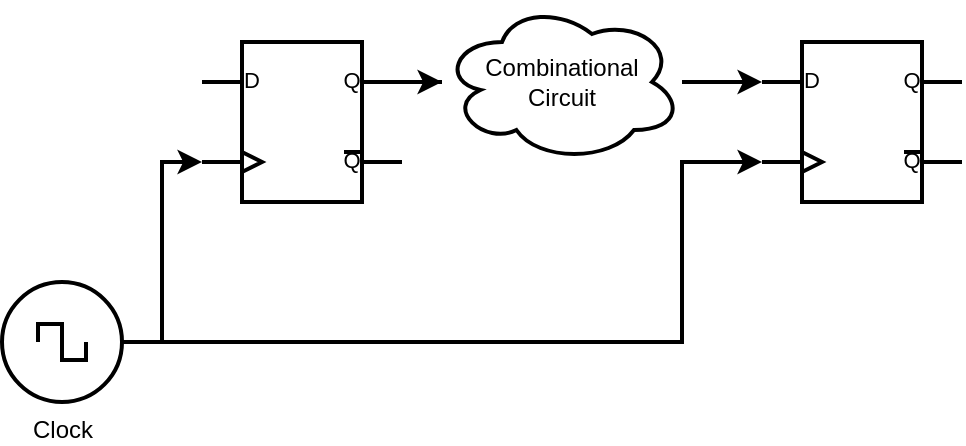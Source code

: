 <mxfile version="24.7.6" pages="5">
  <diagram name="Partial" id="cLeFQxm1tWWvNNDsMqRb">
    <mxGraphModel dx="891" dy="471" grid="1" gridSize="10" guides="1" tooltips="1" connect="1" arrows="1" fold="1" page="1" pageScale="1" pageWidth="1100" pageHeight="850" math="0" shadow="0">
      <root>
        <mxCell id="0" />
        <mxCell id="1" parent="0" />
        <mxCell id="tkEXWcFvvMWYWm1inGUC-4" style="edgeStyle=orthogonalEdgeStyle;rounded=0;orthogonalLoop=1;jettySize=auto;html=1;exitX=1;exitY=0.25;exitDx=0;exitDy=0;exitPerimeter=0;strokeWidth=2;" parent="1" source="tkEXWcFvvMWYWm1inGUC-1" target="tkEXWcFvvMWYWm1inGUC-3" edge="1">
          <mxGeometry relative="1" as="geometry">
            <mxPoint x="300" y="150" as="sourcePoint" />
          </mxGeometry>
        </mxCell>
        <mxCell id="tkEXWcFvvMWYWm1inGUC-1" value="" style="verticalLabelPosition=bottom;shadow=0;dashed=0;align=center;html=1;verticalAlign=top;shape=mxgraph.electrical.logic_gates.d_type_flip-flop;strokeWidth=2;" parent="1" vertex="1">
          <mxGeometry x="230" y="110" width="100" height="80" as="geometry" />
        </mxCell>
        <mxCell id="tkEXWcFvvMWYWm1inGUC-2" value="" style="verticalLabelPosition=bottom;shadow=0;dashed=0;align=center;html=1;verticalAlign=top;shape=mxgraph.electrical.logic_gates.d_type_flip-flop;strokeWidth=2;fontSize=20;" parent="1" vertex="1">
          <mxGeometry x="510" y="110" width="100" height="80" as="geometry" />
        </mxCell>
        <mxCell id="tkEXWcFvvMWYWm1inGUC-3" value="&lt;div&gt;Combinational &lt;br&gt;&lt;/div&gt;&lt;div&gt;Circuit&lt;br&gt;&lt;/div&gt;" style="ellipse;shape=cloud;whiteSpace=wrap;html=1;strokeWidth=2;" parent="1" vertex="1">
          <mxGeometry x="350" y="90" width="120" height="80" as="geometry" />
        </mxCell>
        <mxCell id="tkEXWcFvvMWYWm1inGUC-5" style="edgeStyle=orthogonalEdgeStyle;rounded=0;orthogonalLoop=1;jettySize=auto;html=1;entryX=0;entryY=0.25;entryDx=0;entryDy=0;entryPerimeter=0;strokeWidth=2;" parent="1" source="tkEXWcFvvMWYWm1inGUC-3" target="tkEXWcFvvMWYWm1inGUC-2" edge="1">
          <mxGeometry relative="1" as="geometry" />
        </mxCell>
        <mxCell id="tkEXWcFvvMWYWm1inGUC-7" value="Clock" style="pointerEvents=1;verticalLabelPosition=bottom;shadow=0;dashed=0;align=center;html=1;verticalAlign=top;shape=mxgraph.electrical.signal_sources.source;aspect=fixed;points=[[0.5,0,0],[1,0.5,0],[0.5,1,0],[0,0.5,0]];elSignalType=square;strokeWidth=2;" parent="1" vertex="1">
          <mxGeometry x="130" y="230" width="60" height="60" as="geometry" />
        </mxCell>
        <mxCell id="tkEXWcFvvMWYWm1inGUC-8" style="edgeStyle=orthogonalEdgeStyle;rounded=0;orthogonalLoop=1;jettySize=auto;html=1;entryX=0;entryY=0.75;entryDx=0;entryDy=0;entryPerimeter=0;strokeWidth=2;" parent="1" source="tkEXWcFvvMWYWm1inGUC-7" target="tkEXWcFvvMWYWm1inGUC-1" edge="1">
          <mxGeometry relative="1" as="geometry" />
        </mxCell>
        <mxCell id="tkEXWcFvvMWYWm1inGUC-9" style="edgeStyle=orthogonalEdgeStyle;rounded=0;orthogonalLoop=1;jettySize=auto;html=1;entryX=0;entryY=0.75;entryDx=0;entryDy=0;entryPerimeter=0;strokeWidth=2;" parent="1" source="tkEXWcFvvMWYWm1inGUC-7" target="tkEXWcFvvMWYWm1inGUC-2" edge="1">
          <mxGeometry relative="1" as="geometry">
            <Array as="points">
              <mxPoint x="470" y="260" />
              <mxPoint x="470" y="170" />
            </Array>
          </mxGeometry>
        </mxCell>
      </root>
    </mxGraphModel>
  </diagram>
  <diagram id="Q-a1yJxVjXbZsGWFuf2A" name="All">
    <mxGraphModel dx="2228" dy="1178" grid="1" gridSize="10" guides="1" tooltips="1" connect="1" arrows="1" fold="1" page="1" pageScale="1" pageWidth="1100" pageHeight="850" math="0" shadow="0">
      <root>
        <mxCell id="0" />
        <mxCell id="1" parent="0" />
        <mxCell id="4B3kijywaxBr_en76KFY-1" value="" style="rounded=0;whiteSpace=wrap;html=1;strokeWidth=2;" parent="1" vertex="1">
          <mxGeometry x="300" y="490" width="660" height="240" as="geometry" />
        </mxCell>
        <mxCell id="4B3kijywaxBr_en76KFY-2" style="edgeStyle=orthogonalEdgeStyle;rounded=0;orthogonalLoop=1;jettySize=auto;html=1;exitX=1;exitY=0.25;exitDx=0;exitDy=0;exitPerimeter=0;strokeWidth=2;" parent="1" source="4B3kijywaxBr_en76KFY-3" target="4B3kijywaxBr_en76KFY-5" edge="1">
          <mxGeometry relative="1" as="geometry">
            <mxPoint x="530" y="560" as="sourcePoint" />
          </mxGeometry>
        </mxCell>
        <mxCell id="4B3kijywaxBr_en76KFY-3" value="" style="verticalLabelPosition=bottom;shadow=0;dashed=0;align=center;html=1;verticalAlign=top;shape=mxgraph.electrical.logic_gates.d_type_flip-flop;strokeWidth=2;" parent="1" vertex="1">
          <mxGeometry x="460" y="520" width="100" height="80" as="geometry" />
        </mxCell>
        <mxCell id="4B3kijywaxBr_en76KFY-4" value="" style="verticalLabelPosition=bottom;shadow=0;dashed=0;align=center;html=1;verticalAlign=top;shape=mxgraph.electrical.logic_gates.d_type_flip-flop;strokeWidth=2;fontSize=20;" parent="1" vertex="1">
          <mxGeometry x="725" y="520" width="100" height="80" as="geometry" />
        </mxCell>
        <mxCell id="4B3kijywaxBr_en76KFY-5" value="&lt;div&gt;Combinational &lt;br&gt;&lt;/div&gt;&lt;div&gt;Circuit&lt;br&gt;&lt;/div&gt;" style="ellipse;shape=cloud;whiteSpace=wrap;html=1;strokeWidth=2;" parent="1" vertex="1">
          <mxGeometry x="580" y="500" width="120" height="80" as="geometry" />
        </mxCell>
        <mxCell id="4B3kijywaxBr_en76KFY-6" style="edgeStyle=orthogonalEdgeStyle;rounded=0;orthogonalLoop=1;jettySize=auto;html=1;entryX=0;entryY=0.25;entryDx=0;entryDy=0;entryPerimeter=0;strokeWidth=2;" parent="1" source="4B3kijywaxBr_en76KFY-5" target="4B3kijywaxBr_en76KFY-4" edge="1">
          <mxGeometry relative="1" as="geometry" />
        </mxCell>
        <mxCell id="4B3kijywaxBr_en76KFY-7" value="Clock" style="pointerEvents=1;verticalLabelPosition=bottom;shadow=0;dashed=0;align=center;html=1;verticalAlign=top;shape=mxgraph.electrical.signal_sources.source;aspect=fixed;points=[[0.5,0,0],[1,0.5,0],[0.5,1,0],[0,0.5,0]];elSignalType=square;strokeWidth=2;" parent="1" vertex="1">
          <mxGeometry x="360" y="610" width="60" height="60" as="geometry" />
        </mxCell>
        <mxCell id="4B3kijywaxBr_en76KFY-8" style="edgeStyle=orthogonalEdgeStyle;rounded=0;orthogonalLoop=1;jettySize=auto;html=1;entryX=0;entryY=0.75;entryDx=0;entryDy=0;entryPerimeter=0;strokeWidth=2;" parent="1" source="4B3kijywaxBr_en76KFY-7" target="4B3kijywaxBr_en76KFY-3" edge="1">
          <mxGeometry relative="1" as="geometry" />
        </mxCell>
        <mxCell id="4B3kijywaxBr_en76KFY-9" style="edgeStyle=orthogonalEdgeStyle;rounded=0;orthogonalLoop=1;jettySize=auto;html=1;entryX=0;entryY=0.75;entryDx=0;entryDy=0;entryPerimeter=0;strokeWidth=2;" parent="1" target="4B3kijywaxBr_en76KFY-4" edge="1">
          <mxGeometry relative="1" as="geometry">
            <Array as="points">
              <mxPoint x="700" y="640" />
              <mxPoint x="700" y="580" />
            </Array>
            <mxPoint x="425" y="640" as="sourcePoint" />
          </mxGeometry>
        </mxCell>
        <mxCell id="4B3kijywaxBr_en76KFY-10" value="" style="verticalLabelPosition=bottom;shadow=0;dashed=1;align=center;html=1;verticalAlign=top;shape=mxgraph.electrical.logic_gates.d_type_flip-flop;strokeWidth=2;fontSize=20;" parent="1" vertex="1">
          <mxGeometry x="1130" y="520" width="100" height="80" as="geometry" />
        </mxCell>
        <mxCell id="4B3kijywaxBr_en76KFY-11" value="" style="edgeStyle=orthogonalEdgeStyle;rounded=0;orthogonalLoop=1;jettySize=auto;html=1;entryX=0;entryY=0.25;entryDx=0;entryDy=0;entryPerimeter=0;strokeWidth=2;" parent="1" source="4B3kijywaxBr_en76KFY-12" target="4B3kijywaxBr_en76KFY-3" edge="1">
          <mxGeometry relative="1" as="geometry" />
        </mxCell>
        <mxCell id="4B3kijywaxBr_en76KFY-12" value="&lt;div&gt;Combinational &lt;br&gt;&lt;/div&gt;&lt;div&gt;Circuit&lt;br&gt;&lt;/div&gt;" style="ellipse;shape=cloud;whiteSpace=wrap;html=1;strokeWidth=2;" parent="1" vertex="1">
          <mxGeometry x="320" y="500" width="120" height="80" as="geometry" />
        </mxCell>
        <mxCell id="4B3kijywaxBr_en76KFY-13" value="" style="edgeStyle=orthogonalEdgeStyle;rounded=0;orthogonalLoop=1;jettySize=auto;html=1;strokeWidth=2;" parent="1" source="4B3kijywaxBr_en76KFY-14" target="4B3kijywaxBr_en76KFY-20" edge="1">
          <mxGeometry relative="1" as="geometry" />
        </mxCell>
        <mxCell id="4B3kijywaxBr_en76KFY-14" value="&lt;div&gt;Combinational &lt;br&gt;&lt;/div&gt;&lt;div&gt;Circuit&lt;br&gt;&lt;/div&gt;" style="ellipse;shape=cloud;whiteSpace=wrap;html=1;strokeWidth=2;" parent="1" vertex="1">
          <mxGeometry x="825" y="500" width="120" height="80" as="geometry" />
        </mxCell>
        <mxCell id="4B3kijywaxBr_en76KFY-15" value="" style="edgeStyle=orthogonalEdgeStyle;rounded=0;orthogonalLoop=1;jettySize=auto;html=1;strokeWidth=2;" parent="1" source="4B3kijywaxBr_en76KFY-16" target="4B3kijywaxBr_en76KFY-12" edge="1">
          <mxGeometry relative="1" as="geometry" />
        </mxCell>
        <mxCell id="4B3kijywaxBr_en76KFY-16" value="&lt;div&gt;Combinational &lt;br&gt;&lt;/div&gt;&lt;div&gt;Circuit&lt;br&gt;&lt;/div&gt;" style="ellipse;shape=cloud;whiteSpace=wrap;html=1;strokeWidth=2;dashed=1;" parent="1" vertex="1">
          <mxGeometry x="170" y="500" width="120" height="80" as="geometry" />
        </mxCell>
        <mxCell id="4B3kijywaxBr_en76KFY-17" value="" style="edgeStyle=orthogonalEdgeStyle;rounded=0;orthogonalLoop=1;jettySize=auto;html=1;exitX=1;exitY=0.25;exitDx=0;exitDy=0;exitPerimeter=0;strokeWidth=2;" parent="1" source="4B3kijywaxBr_en76KFY-18" target="4B3kijywaxBr_en76KFY-16" edge="1">
          <mxGeometry relative="1" as="geometry" />
        </mxCell>
        <mxCell id="4B3kijywaxBr_en76KFY-18" value="" style="verticalLabelPosition=bottom;shadow=0;dashed=1;align=center;html=1;verticalAlign=top;shape=mxgraph.electrical.logic_gates.d_type_flip-flop;strokeWidth=2;" parent="1" vertex="1">
          <mxGeometry x="50" y="520" width="100" height="80" as="geometry" />
        </mxCell>
        <mxCell id="4B3kijywaxBr_en76KFY-19" value="" style="edgeStyle=orthogonalEdgeStyle;rounded=0;orthogonalLoop=1;jettySize=auto;html=1;entryX=0;entryY=0.25;entryDx=0;entryDy=0;entryPerimeter=0;strokeWidth=2;" parent="1" source="4B3kijywaxBr_en76KFY-20" target="4B3kijywaxBr_en76KFY-10" edge="1">
          <mxGeometry relative="1" as="geometry" />
        </mxCell>
        <mxCell id="4B3kijywaxBr_en76KFY-20" value="&lt;div&gt;Combinational &lt;br&gt;&lt;/div&gt;&lt;div&gt;Circuit&lt;br&gt;&lt;/div&gt;" style="ellipse;shape=cloud;whiteSpace=wrap;html=1;strokeWidth=2;dashed=1;" parent="1" vertex="1">
          <mxGeometry x="980" y="500" width="120" height="80" as="geometry" />
        </mxCell>
      </root>
    </mxGraphModel>
  </diagram>
  <diagram id="_BbiO3Aux-1tCUBW6vbh" name="Case1">
    <mxGraphModel dx="928" dy="491" grid="1" gridSize="10" guides="1" tooltips="1" connect="1" arrows="1" fold="1" page="1" pageScale="1" pageWidth="1100" pageHeight="850" math="0" shadow="0">
      <root>
        <mxCell id="0" />
        <mxCell id="1" parent="0" />
        <mxCell id="5Qp5lXSjQI3t3QHM-YkY-1" value="" style="rounded=0;whiteSpace=wrap;html=1;strokeWidth=2;fontSize=16;" vertex="1" parent="1">
          <mxGeometry x="425" y="160" width="250" height="220" as="geometry" />
        </mxCell>
        <mxCell id="5Qp5lXSjQI3t3QHM-YkY-3" style="edgeStyle=orthogonalEdgeStyle;rounded=0;orthogonalLoop=1;jettySize=auto;html=1;exitX=1;exitY=0.5;exitDx=0;exitDy=-5;exitPerimeter=0;strokeWidth=2;align=center;spacingTop=7;fontSize=16;" edge="1" parent="1" source="_Fk0VZo7GFRzBdy1Vfpg-9">
          <mxGeometry relative="1" as="geometry">
            <mxPoint x="720" y="244.833" as="targetPoint" />
          </mxGeometry>
        </mxCell>
        <mxCell id="_Fk0VZo7GFRzBdy1Vfpg-9" value="Mux" style="shadow=0;dashed=0;align=center;html=1;strokeWidth=2;shape=mxgraph.electrical.abstract.mux2;whiteSpace=wrap;fontSize=16;" vertex="1" parent="1">
          <mxGeometry x="500" y="190" width="80" height="120" as="geometry" />
        </mxCell>
        <mxCell id="5Qp5lXSjQI3t3QHM-YkY-7" value="Debug Output" style="text;html=1;align=center;verticalAlign=middle;whiteSpace=wrap;rounded=0;fontSize=16;" vertex="1" parent="1">
          <mxGeometry x="720" y="230" width="60" height="30" as="geometry" />
        </mxCell>
        <mxCell id="5Qp5lXSjQI3t3QHM-YkY-8" value="Debug Select" style="text;html=1;align=center;verticalAlign=middle;whiteSpace=wrap;rounded=0;fontSize=16;" vertex="1" parent="1">
          <mxGeometry x="320" y="330" width="60" height="30" as="geometry" />
        </mxCell>
        <mxCell id="5Qp5lXSjQI3t3QHM-YkY-9" style="edgeStyle=orthogonalEdgeStyle;rounded=0;orthogonalLoop=1;jettySize=auto;html=1;entryX=0.375;entryY=1;entryDx=10;entryDy=0;entryPerimeter=0;strokeWidth=2;fontSize=16;" edge="1" parent="1" source="5Qp5lXSjQI3t3QHM-YkY-8" target="_Fk0VZo7GFRzBdy1Vfpg-9">
          <mxGeometry relative="1" as="geometry" />
        </mxCell>
      </root>
    </mxGraphModel>
  </diagram>
  <diagram id="M8Nst7xyY4dXEbB0LxQk" name="Case2">
    <mxGraphModel dx="1114" dy="589" grid="1" gridSize="10" guides="1" tooltips="1" connect="1" arrows="1" fold="1" page="1" pageScale="1" pageWidth="1100" pageHeight="850" math="0" shadow="0">
      <root>
        <mxCell id="0" />
        <mxCell id="1" parent="0" />
        <mxCell id="DeuoZM-pXS5_X-DiNHIb-26" style="edgeStyle=orthogonalEdgeStyle;rounded=0;orthogonalLoop=1;jettySize=auto;html=1;exitX=0;exitY=0.25;exitDx=0;exitDy=0;exitPerimeter=0;entryX=1;entryY=0.5;entryDx=0;entryDy=0;endArrow=none;endFill=0;startArrow=classic;startFill=1;strokeWidth=2;fontSize=16;" edge="1" parent="1" source="IJkooeCCd0x1WrOhtvT_-1" target="DeuoZM-pXS5_X-DiNHIb-22">
          <mxGeometry relative="1" as="geometry" />
        </mxCell>
        <mxCell id="IJkooeCCd0x1WrOhtvT_-1" value="" style="verticalLabelPosition=bottom;shadow=0;dashed=0;align=center;html=1;verticalAlign=top;shape=mxgraph.electrical.logic_gates.d_type_flip-flop;strokeWidth=2;fontSize=16;" vertex="1" parent="1">
          <mxGeometry x="410" y="370" width="100" height="80" as="geometry" />
        </mxCell>
        <mxCell id="IJkooeCCd0x1WrOhtvT_-2" value="" style="verticalLabelPosition=bottom;shadow=0;dashed=0;align=center;html=1;verticalAlign=top;shape=mxgraph.electrical.logic_gates.d_type_flip-flop;strokeWidth=2;fontSize=16;" vertex="1" parent="1">
          <mxGeometry x="410" y="250" width="100" height="80" as="geometry" />
        </mxCell>
        <mxCell id="IJkooeCCd0x1WrOhtvT_-3" value="" style="verticalLabelPosition=bottom;shadow=0;dashed=0;align=center;html=1;verticalAlign=top;shape=mxgraph.electrical.logic_gates.d_type_flip-flop;strokeWidth=2;fontSize=16;" vertex="1" parent="1">
          <mxGeometry x="410" y="140" width="100" height="80" as="geometry" />
        </mxCell>
        <mxCell id="DeuoZM-pXS5_X-DiNHIb-1" value="Clock" style="pointerEvents=1;verticalLabelPosition=bottom;shadow=0;dashed=0;align=center;html=1;verticalAlign=top;shape=mxgraph.electrical.signal_sources.source;aspect=fixed;points=[[0.5,0,0],[1,0.5,0],[0.5,1,0],[0,0.5,0]];elSignalType=square;strokeWidth=2;fontSize=16;" vertex="1" parent="1">
          <mxGeometry x="250" y="450" width="60" height="60" as="geometry" />
        </mxCell>
        <mxCell id="DeuoZM-pXS5_X-DiNHIb-2" style="edgeStyle=orthogonalEdgeStyle;rounded=0;orthogonalLoop=1;jettySize=auto;html=1;entryX=0;entryY=0.75;entryDx=0;entryDy=0;entryPerimeter=0;exitX=1;exitY=0.5;exitDx=0;exitDy=0;exitPerimeter=0;strokeWidth=2;fontSize=16;" edge="1" parent="1" source="DeuoZM-pXS5_X-DiNHIb-1" target="IJkooeCCd0x1WrOhtvT_-1">
          <mxGeometry relative="1" as="geometry">
            <mxPoint x="580" y="550" as="sourcePoint" />
          </mxGeometry>
        </mxCell>
        <mxCell id="DeuoZM-pXS5_X-DiNHIb-3" style="edgeStyle=orthogonalEdgeStyle;rounded=0;orthogonalLoop=1;jettySize=auto;html=1;entryX=0;entryY=0.75;entryDx=0;entryDy=0;entryPerimeter=0;strokeWidth=2;fontSize=16;" edge="1" parent="1" source="DeuoZM-pXS5_X-DiNHIb-1" target="IJkooeCCd0x1WrOhtvT_-2">
          <mxGeometry relative="1" as="geometry" />
        </mxCell>
        <mxCell id="DeuoZM-pXS5_X-DiNHIb-4" style="edgeStyle=orthogonalEdgeStyle;rounded=0;orthogonalLoop=1;jettySize=auto;html=1;entryX=0;entryY=0.75;entryDx=0;entryDy=0;entryPerimeter=0;exitX=1;exitY=0.5;exitDx=0;exitDy=0;exitPerimeter=0;strokeWidth=2;fontSize=16;" edge="1" parent="1" source="DeuoZM-pXS5_X-DiNHIb-1" target="IJkooeCCd0x1WrOhtvT_-3">
          <mxGeometry relative="1" as="geometry">
            <Array as="points">
              <mxPoint x="360" y="480" />
              <mxPoint x="360" y="200" />
            </Array>
          </mxGeometry>
        </mxCell>
        <mxCell id="DeuoZM-pXS5_X-DiNHIb-5" style="edgeStyle=orthogonalEdgeStyle;rounded=0;orthogonalLoop=1;jettySize=auto;html=1;exitX=1;exitY=0.25;exitDx=0;exitDy=0;exitPerimeter=0;entryX=0;entryY=0.25;entryDx=0;entryDy=0;entryPerimeter=0;strokeWidth=2;fontSize=16;" edge="1" parent="1" source="IJkooeCCd0x1WrOhtvT_-1" target="IJkooeCCd0x1WrOhtvT_-2">
          <mxGeometry relative="1" as="geometry" />
        </mxCell>
        <mxCell id="DeuoZM-pXS5_X-DiNHIb-6" style="edgeStyle=orthogonalEdgeStyle;rounded=0;orthogonalLoop=1;jettySize=auto;html=1;exitX=1;exitY=0.25;exitDx=0;exitDy=0;exitPerimeter=0;entryX=0;entryY=0.25;entryDx=0;entryDy=0;entryPerimeter=0;strokeWidth=2;fontSize=16;" edge="1" parent="1" source="IJkooeCCd0x1WrOhtvT_-2" target="IJkooeCCd0x1WrOhtvT_-3">
          <mxGeometry relative="1" as="geometry" />
        </mxCell>
        <mxCell id="DeuoZM-pXS5_X-DiNHIb-22" value="Input" style="text;html=1;align=center;verticalAlign=middle;whiteSpace=wrap;rounded=0;strokeWidth=2;fontSize=16;" vertex="1" parent="1">
          <mxGeometry x="290" y="380" width="60" height="30" as="geometry" />
        </mxCell>
      </root>
    </mxGraphModel>
  </diagram>
  <diagram id="cqqxwDhDICXr8805iL_R" name="SetupHold">
    <mxGraphModel dx="1114" dy="589" grid="1" gridSize="10" guides="1" tooltips="1" connect="1" arrows="1" fold="1" page="1" pageScale="1" pageWidth="1100" pageHeight="850" math="0" shadow="0">
      <root>
        <mxCell id="0" />
        <mxCell id="1" parent="0" />
        <mxCell id="zZbGzDv0SgIZGGPYdM0W-1" value="" style="pointerEvents=1;verticalLabelPosition=bottom;shadow=0;dashed=0;align=center;html=1;verticalAlign=top;shape=mxgraph.electrical.waveforms.step_1;strokeWidth=2;fontSize=16;" vertex="1" parent="1">
          <mxGeometry x="300" y="280" width="340" height="60" as="geometry" />
        </mxCell>
        <mxCell id="zZbGzDv0SgIZGGPYdM0W-2" value="" style="pointerEvents=1;verticalLabelPosition=bottom;shadow=0;dashed=0;align=center;html=1;verticalAlign=top;shape=mxgraph.electrical.waveforms.sawtooth;rotation=-180;strokeWidth=2;fontSize=16;" vertex="1" parent="1">
          <mxGeometry x="310" y="385" width="90" height="40" as="geometry" />
        </mxCell>
        <mxCell id="zZbGzDv0SgIZGGPYdM0W-3" value="" style="endArrow=none;html=1;rounded=0;exitX=0.033;exitY=1;exitDx=0;exitDy=0;exitPerimeter=0;strokeWidth=2;fontSize=16;" edge="1" parent="1" source="zZbGzDv0SgIZGGPYdM0W-2">
          <mxGeometry width="50" height="50" relative="1" as="geometry">
            <mxPoint x="520" y="340" as="sourcePoint" />
            <mxPoint x="520" y="385" as="targetPoint" />
          </mxGeometry>
        </mxCell>
        <mxCell id="zZbGzDv0SgIZGGPYdM0W-4" value="" style="pointerEvents=1;verticalLabelPosition=bottom;shadow=0;dashed=0;align=center;html=1;verticalAlign=top;shape=mxgraph.electrical.waveforms.sawtooth;rotation=-180;strokeWidth=2;fontSize=16;" vertex="1" parent="1">
          <mxGeometry x="520" y="385" width="90" height="40" as="geometry" />
        </mxCell>
        <mxCell id="zZbGzDv0SgIZGGPYdM0W-5" value="Clock" style="text;html=1;align=center;verticalAlign=middle;whiteSpace=wrap;rounded=0;strokeWidth=2;fontSize=16;" vertex="1" parent="1">
          <mxGeometry x="200" y="300" width="60" height="30" as="geometry" />
        </mxCell>
        <mxCell id="zZbGzDv0SgIZGGPYdM0W-6" value="Input" style="text;html=1;align=center;verticalAlign=middle;whiteSpace=wrap;rounded=0;strokeWidth=2;fontSize=16;" vertex="1" parent="1">
          <mxGeometry x="200" y="390" width="60" height="30" as="geometry" />
        </mxCell>
        <mxCell id="zZbGzDv0SgIZGGPYdM0W-8" value="" style="verticalLabelPosition=bottom;shadow=0;dashed=0;align=center;html=1;verticalAlign=top;shape=mxgraph.electrical.logic_gates.d_type_flip-flop;strokeWidth=2;fontSize=16;" vertex="1" parent="1">
          <mxGeometry x="435" y="470" width="100" height="80" as="geometry" />
        </mxCell>
        <mxCell id="zZbGzDv0SgIZGGPYdM0W-9" value="Clock" style="text;html=1;align=center;verticalAlign=middle;whiteSpace=wrap;rounded=0;strokeWidth=2;fontSize=16;" vertex="1" parent="1">
          <mxGeometry x="375" y="515" width="60" height="30" as="geometry" />
        </mxCell>
        <mxCell id="zZbGzDv0SgIZGGPYdM0W-10" value="Input" style="text;html=1;align=center;verticalAlign=middle;whiteSpace=wrap;rounded=0;strokeWidth=2;fontSize=16;" vertex="1" parent="1">
          <mxGeometry x="375" y="475" width="60" height="30" as="geometry" />
        </mxCell>
        <mxCell id="zZbGzDv0SgIZGGPYdM0W-12" value="&lt;div style=&quot;font-size: 16px;&quot;&gt;Setup&lt;/div&gt;&lt;div style=&quot;font-size: 16px;&quot;&gt;Time&lt;br style=&quot;font-size: 16px;&quot;&gt;&lt;/div&gt;" style="text;html=1;align=center;verticalAlign=middle;whiteSpace=wrap;rounded=0;fontSize=16;" vertex="1" parent="1">
          <mxGeometry x="400" y="210" width="60" height="30" as="geometry" />
        </mxCell>
        <mxCell id="zZbGzDv0SgIZGGPYdM0W-13" value="&lt;div style=&quot;font-size: 16px;&quot;&gt;Hold&lt;/div&gt;&lt;div style=&quot;font-size: 16px;&quot;&gt;Time&lt;br style=&quot;font-size: 16px;&quot;&gt;&lt;/div&gt;" style="text;html=1;align=center;verticalAlign=middle;whiteSpace=wrap;rounded=0;fontSize=16;" vertex="1" parent="1">
          <mxGeometry x="470" y="210" width="60" height="30" as="geometry" />
        </mxCell>
        <mxCell id="zZbGzDv0SgIZGGPYdM0W-14" value="" style="endArrow=none;dashed=1;html=1;dashPattern=1 3;strokeWidth=2;rounded=0;fontSize=16;" edge="1" parent="1">
          <mxGeometry width="50" height="50" relative="1" as="geometry">
            <mxPoint x="400" y="440" as="sourcePoint" />
            <mxPoint x="400" y="200" as="targetPoint" />
          </mxGeometry>
        </mxCell>
        <mxCell id="zZbGzDv0SgIZGGPYdM0W-15" value="" style="endArrow=none;dashed=1;html=1;dashPattern=1 3;strokeWidth=2;rounded=0;fontSize=16;" edge="1" parent="1">
          <mxGeometry width="50" height="50" relative="1" as="geometry">
            <mxPoint x="520" y="440" as="sourcePoint" />
            <mxPoint x="520" y="200" as="targetPoint" />
          </mxGeometry>
        </mxCell>
        <mxCell id="zZbGzDv0SgIZGGPYdM0W-16" value="" style="endArrow=none;dashed=1;html=1;dashPattern=1 3;strokeWidth=2;rounded=0;fontSize=16;" edge="1" parent="1">
          <mxGeometry width="50" height="50" relative="1" as="geometry">
            <mxPoint x="470" y="440" as="sourcePoint" />
            <mxPoint x="470" y="200" as="targetPoint" />
          </mxGeometry>
        </mxCell>
      </root>
    </mxGraphModel>
  </diagram>
</mxfile>
